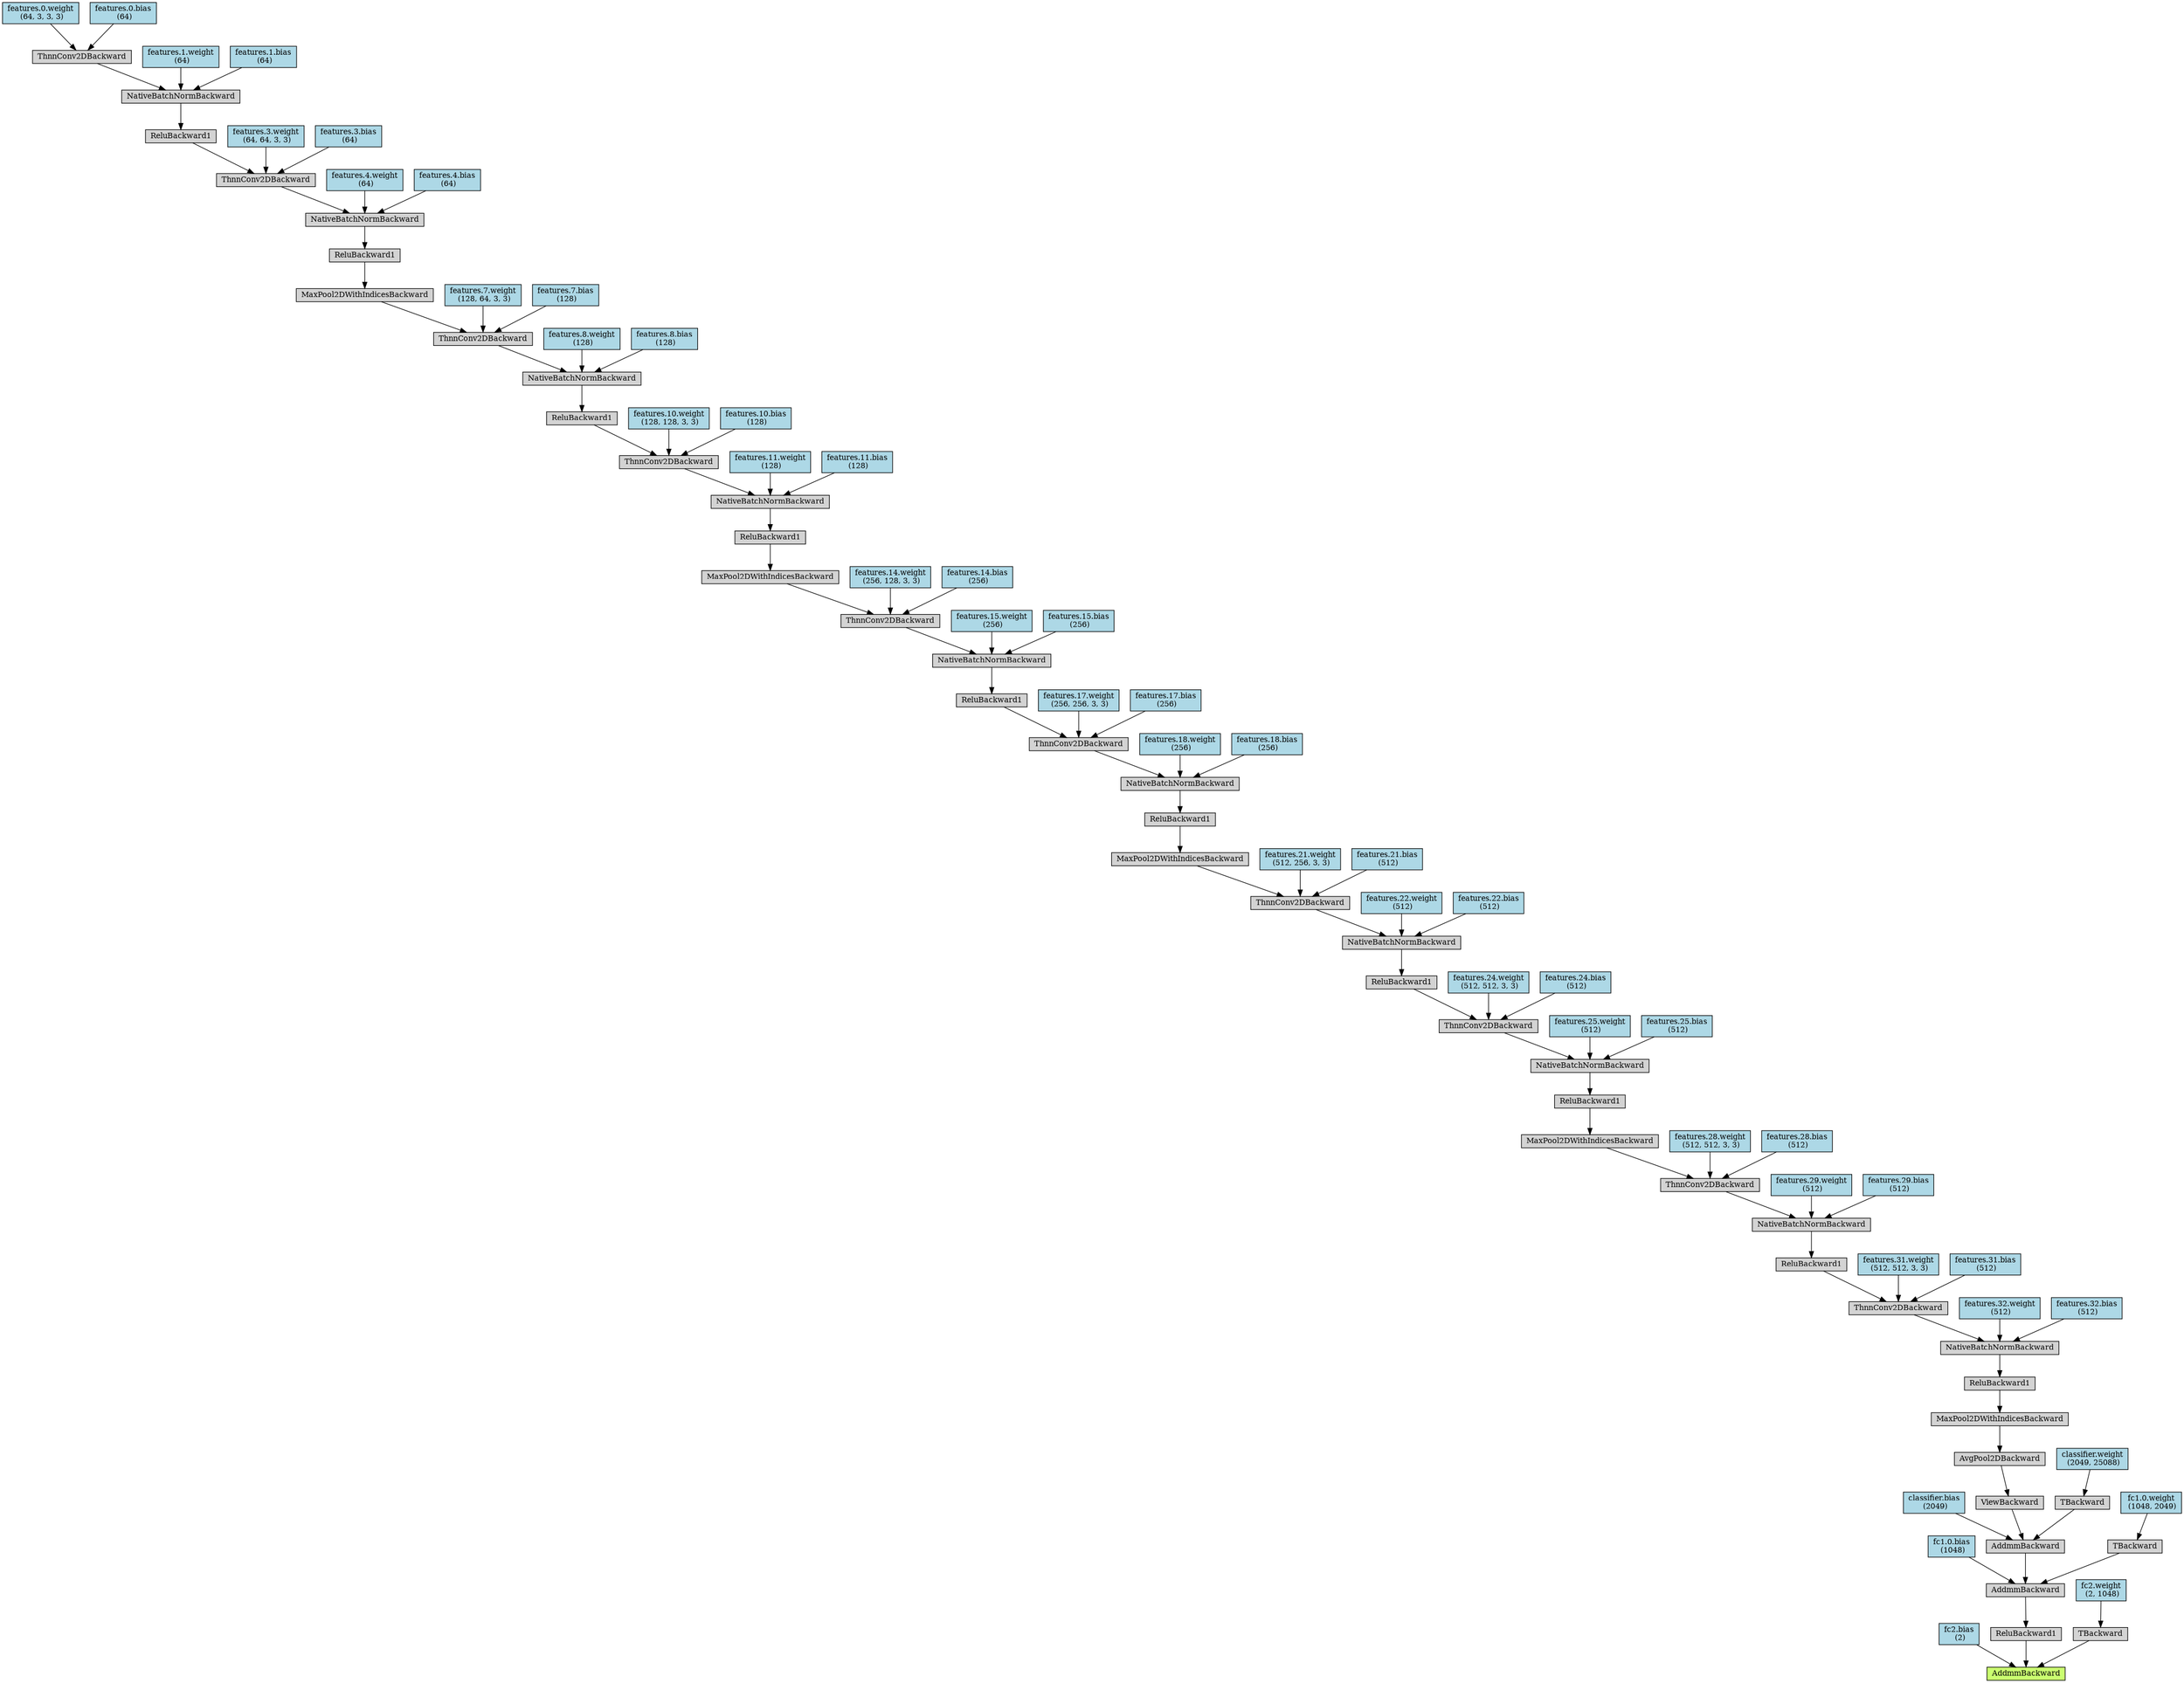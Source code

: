 digraph {
	graph [size="26.849999999999998,26.849999999999998"]
	node [align=left fontsize=12 height=0.2 ranksep=0.1 shape=box style=filled]
	3099733880392 [label=AddmmBackward fillcolor=darkolivegreen1]
	3099733880504 -> 3099733880392
	3099733880504 [label="fc2.bias
 (2)" fillcolor=lightblue]
	3099733880560 -> 3099733880392
	3099733880560 [label=ReluBackward1]
	3099733880728 -> 3099733880560
	3099733880728 [label=AddmmBackward]
	3099734003840 -> 3099733880728
	3099734003840 [label="fc1.0.bias
 (1048)" fillcolor=lightblue]
	3099734003896 -> 3099733880728
	3099734003896 [label=AddmmBackward]
	3099734004064 -> 3099734003896
	3099734004064 [label="classifier.bias
 (2049)" fillcolor=lightblue]
	3099734004120 -> 3099734003896
	3099734004120 [label=ViewBackward]
	3099734004288 -> 3099734004120
	3099734004288 [label=AvgPool2DBackward]
	3099734004400 -> 3099734004288
	3099734004400 [label=MaxPool2DWithIndicesBackward]
	3099734004512 -> 3099734004400
	3099734004512 [label=ReluBackward1]
	3099734004624 -> 3099734004512
	3099734004624 [label=NativeBatchNormBackward]
	3099734004736 -> 3099734004624
	3099734004736 [label=ThnnConv2DBackward]
	3099734004960 -> 3099734004736
	3099734004960 [label=ReluBackward1]
	3099734005184 -> 3099734004960
	3099734005184 [label=NativeBatchNormBackward]
	3099734005296 -> 3099734005184
	3099734005296 [label=ThnnConv2DBackward]
	3099734005520 -> 3099734005296
	3099734005520 [label=MaxPool2DWithIndicesBackward]
	3099734005744 -> 3099734005520
	3099734005744 [label=ReluBackward1]
	3099734005856 -> 3099734005744
	3099734005856 [label=NativeBatchNormBackward]
	3099734005968 -> 3099734005856
	3099734005968 [label=ThnnConv2DBackward]
	3099734006192 -> 3099734005968
	3099734006192 [label=ReluBackward1]
	3099734006416 -> 3099734006192
	3099734006416 [label=NativeBatchNormBackward]
	3099734006528 -> 3099734006416
	3099734006528 [label=ThnnConv2DBackward]
	3099734006752 -> 3099734006528
	3099734006752 [label=MaxPool2DWithIndicesBackward]
	3099734006976 -> 3099734006752
	3099734006976 [label=ReluBackward1]
	3099734007088 -> 3099734006976
	3099734007088 [label=NativeBatchNormBackward]
	3099734007256 -> 3099734007088
	3099734007256 [label=ThnnConv2DBackward]
	3099734007480 -> 3099734007256
	3099734007480 [label=ReluBackward1]
	3099734007704 -> 3099734007480
	3099734007704 [label=NativeBatchNormBackward]
	3099734016128 -> 3099734007704
	3099734016128 [label=ThnnConv2DBackward]
	3099734016352 -> 3099734016128
	3099734016352 [label=MaxPool2DWithIndicesBackward]
	3099734016576 -> 3099734016352
	3099734016576 [label=ReluBackward1]
	3099734016744 -> 3099734016576
	3099734016744 [label=NativeBatchNormBackward]
	3099734016912 -> 3099734016744
	3099734016912 [label=ThnnConv2DBackward]
	3099734017136 -> 3099734016912
	3099734017136 [label=ReluBackward1]
	3099734017360 -> 3099734017136
	3099734017360 [label=NativeBatchNormBackward]
	3099734017528 -> 3099734017360
	3099734017528 [label=ThnnConv2DBackward]
	3099734017752 -> 3099734017528
	3099734017752 [label=MaxPool2DWithIndicesBackward]
	3099734017976 -> 3099734017752
	3099734017976 [label=ReluBackward1]
	3099734018144 -> 3099734017976
	3099734018144 [label=NativeBatchNormBackward]
	3099734018312 -> 3099734018144
	3099734018312 [label=ThnnConv2DBackward]
	3099734018536 -> 3099734018312
	3099734018536 [label=ReluBackward1]
	3099734018760 -> 3099734018536
	3099734018760 [label=NativeBatchNormBackward]
	3099734018928 -> 3099734018760
	3099734018928 [label=ThnnConv2DBackward]
	3099734019152 -> 3099734018928
	3099734019152 [label="features.0.weight
 (64, 3, 3, 3)" fillcolor=lightblue]
	3099734019208 -> 3099734018928
	3099734019208 [label="features.0.bias
 (64)" fillcolor=lightblue]
	3099734018984 -> 3099734018760
	3099734018984 [label="features.1.weight
 (64)" fillcolor=lightblue]
	3099734019040 -> 3099734018760
	3099734019040 [label="features.1.bias
 (64)" fillcolor=lightblue]
	3099734018592 -> 3099734018312
	3099734018592 [label="features.3.weight
 (64, 64, 3, 3)" fillcolor=lightblue]
	3099734018648 -> 3099734018312
	3099734018648 [label="features.3.bias
 (64)" fillcolor=lightblue]
	3099734018368 -> 3099734018144
	3099734018368 [label="features.4.weight
 (64)" fillcolor=lightblue]
	3099734018424 -> 3099734018144
	3099734018424 [label="features.4.bias
 (64)" fillcolor=lightblue]
	3099734017808 -> 3099734017528
	3099734017808 [label="features.7.weight
 (128, 64, 3, 3)" fillcolor=lightblue]
	3099734017864 -> 3099734017528
	3099734017864 [label="features.7.bias
 (128)" fillcolor=lightblue]
	3099734017584 -> 3099734017360
	3099734017584 [label="features.8.weight
 (128)" fillcolor=lightblue]
	3099734017640 -> 3099734017360
	3099734017640 [label="features.8.bias
 (128)" fillcolor=lightblue]
	3099734017192 -> 3099734016912
	3099734017192 [label="features.10.weight
 (128, 128, 3, 3)" fillcolor=lightblue]
	3099734017248 -> 3099734016912
	3099734017248 [label="features.10.bias
 (128)" fillcolor=lightblue]
	3099734016968 -> 3099734016744
	3099734016968 [label="features.11.weight
 (128)" fillcolor=lightblue]
	3099734017024 -> 3099734016744
	3099734017024 [label="features.11.bias
 (128)" fillcolor=lightblue]
	3099734016408 -> 3099734016128
	3099734016408 [label="features.14.weight
 (256, 128, 3, 3)" fillcolor=lightblue]
	3099734016464 -> 3099734016128
	3099734016464 [label="features.14.bias
 (256)" fillcolor=lightblue]
	3099734016184 -> 3099734007704
	3099734016184 [label="features.15.weight
 (256)" fillcolor=lightblue]
	3099734016240 -> 3099734007704
	3099734016240 [label="features.15.bias
 (256)" fillcolor=lightblue]
	3099734007536 -> 3099734007256
	3099734007536 [label="features.17.weight
 (256, 256, 3, 3)" fillcolor=lightblue]
	3099734007592 -> 3099734007256
	3099734007592 [label="features.17.bias
 (256)" fillcolor=lightblue]
	3099734007312 -> 3099734007088
	3099734007312 [label="features.18.weight
 (256)" fillcolor=lightblue]
	3099734007368 -> 3099734007088
	3099734007368 [label="features.18.bias
 (256)" fillcolor=lightblue]
	3099734006808 -> 3099734006528
	3099734006808 [label="features.21.weight
 (512, 256, 3, 3)" fillcolor=lightblue]
	3099734006864 -> 3099734006528
	3099734006864 [label="features.21.bias
 (512)" fillcolor=lightblue]
	3099734006584 -> 3099734006416
	3099734006584 [label="features.22.weight
 (512)" fillcolor=lightblue]
	3099734006640 -> 3099734006416
	3099734006640 [label="features.22.bias
 (512)" fillcolor=lightblue]
	3099734006248 -> 3099734005968
	3099734006248 [label="features.24.weight
 (512, 512, 3, 3)" fillcolor=lightblue]
	3099734006304 -> 3099734005968
	3099734006304 [label="features.24.bias
 (512)" fillcolor=lightblue]
	3099734006024 -> 3099734005856
	3099734006024 [label="features.25.weight
 (512)" fillcolor=lightblue]
	3099734006080 -> 3099734005856
	3099734006080 [label="features.25.bias
 (512)" fillcolor=lightblue]
	3099734005576 -> 3099734005296
	3099734005576 [label="features.28.weight
 (512, 512, 3, 3)" fillcolor=lightblue]
	3099734005632 -> 3099734005296
	3099734005632 [label="features.28.bias
 (512)" fillcolor=lightblue]
	3099734005352 -> 3099734005184
	3099734005352 [label="features.29.weight
 (512)" fillcolor=lightblue]
	3099734005408 -> 3099734005184
	3099734005408 [label="features.29.bias
 (512)" fillcolor=lightblue]
	3099734005016 -> 3099734004736
	3099734005016 [label="features.31.weight
 (512, 512, 3, 3)" fillcolor=lightblue]
	3099734005072 -> 3099734004736
	3099734005072 [label="features.31.bias
 (512)" fillcolor=lightblue]
	3099734004792 -> 3099734004624
	3099734004792 [label="features.32.weight
 (512)" fillcolor=lightblue]
	3099734004848 -> 3099734004624
	3099734004848 [label="features.32.bias
 (512)" fillcolor=lightblue]
	3099734004176 -> 3099734003896
	3099734004176 [label=TBackward]
	3099734004344 -> 3099734004176
	3099734004344 [label="classifier.weight
 (2049, 25088)" fillcolor=lightblue]
	3099734003952 -> 3099733880728
	3099734003952 [label=TBackward]
	3099734004232 -> 3099734003952
	3099734004232 [label="fc1.0.weight
 (1048, 2049)" fillcolor=lightblue]
	3099733880616 -> 3099733880392
	3099733880616 [label=TBackward]
	3099734003784 -> 3099733880616
	3099734003784 [label="fc2.weight
 (2, 1048)" fillcolor=lightblue]
}
